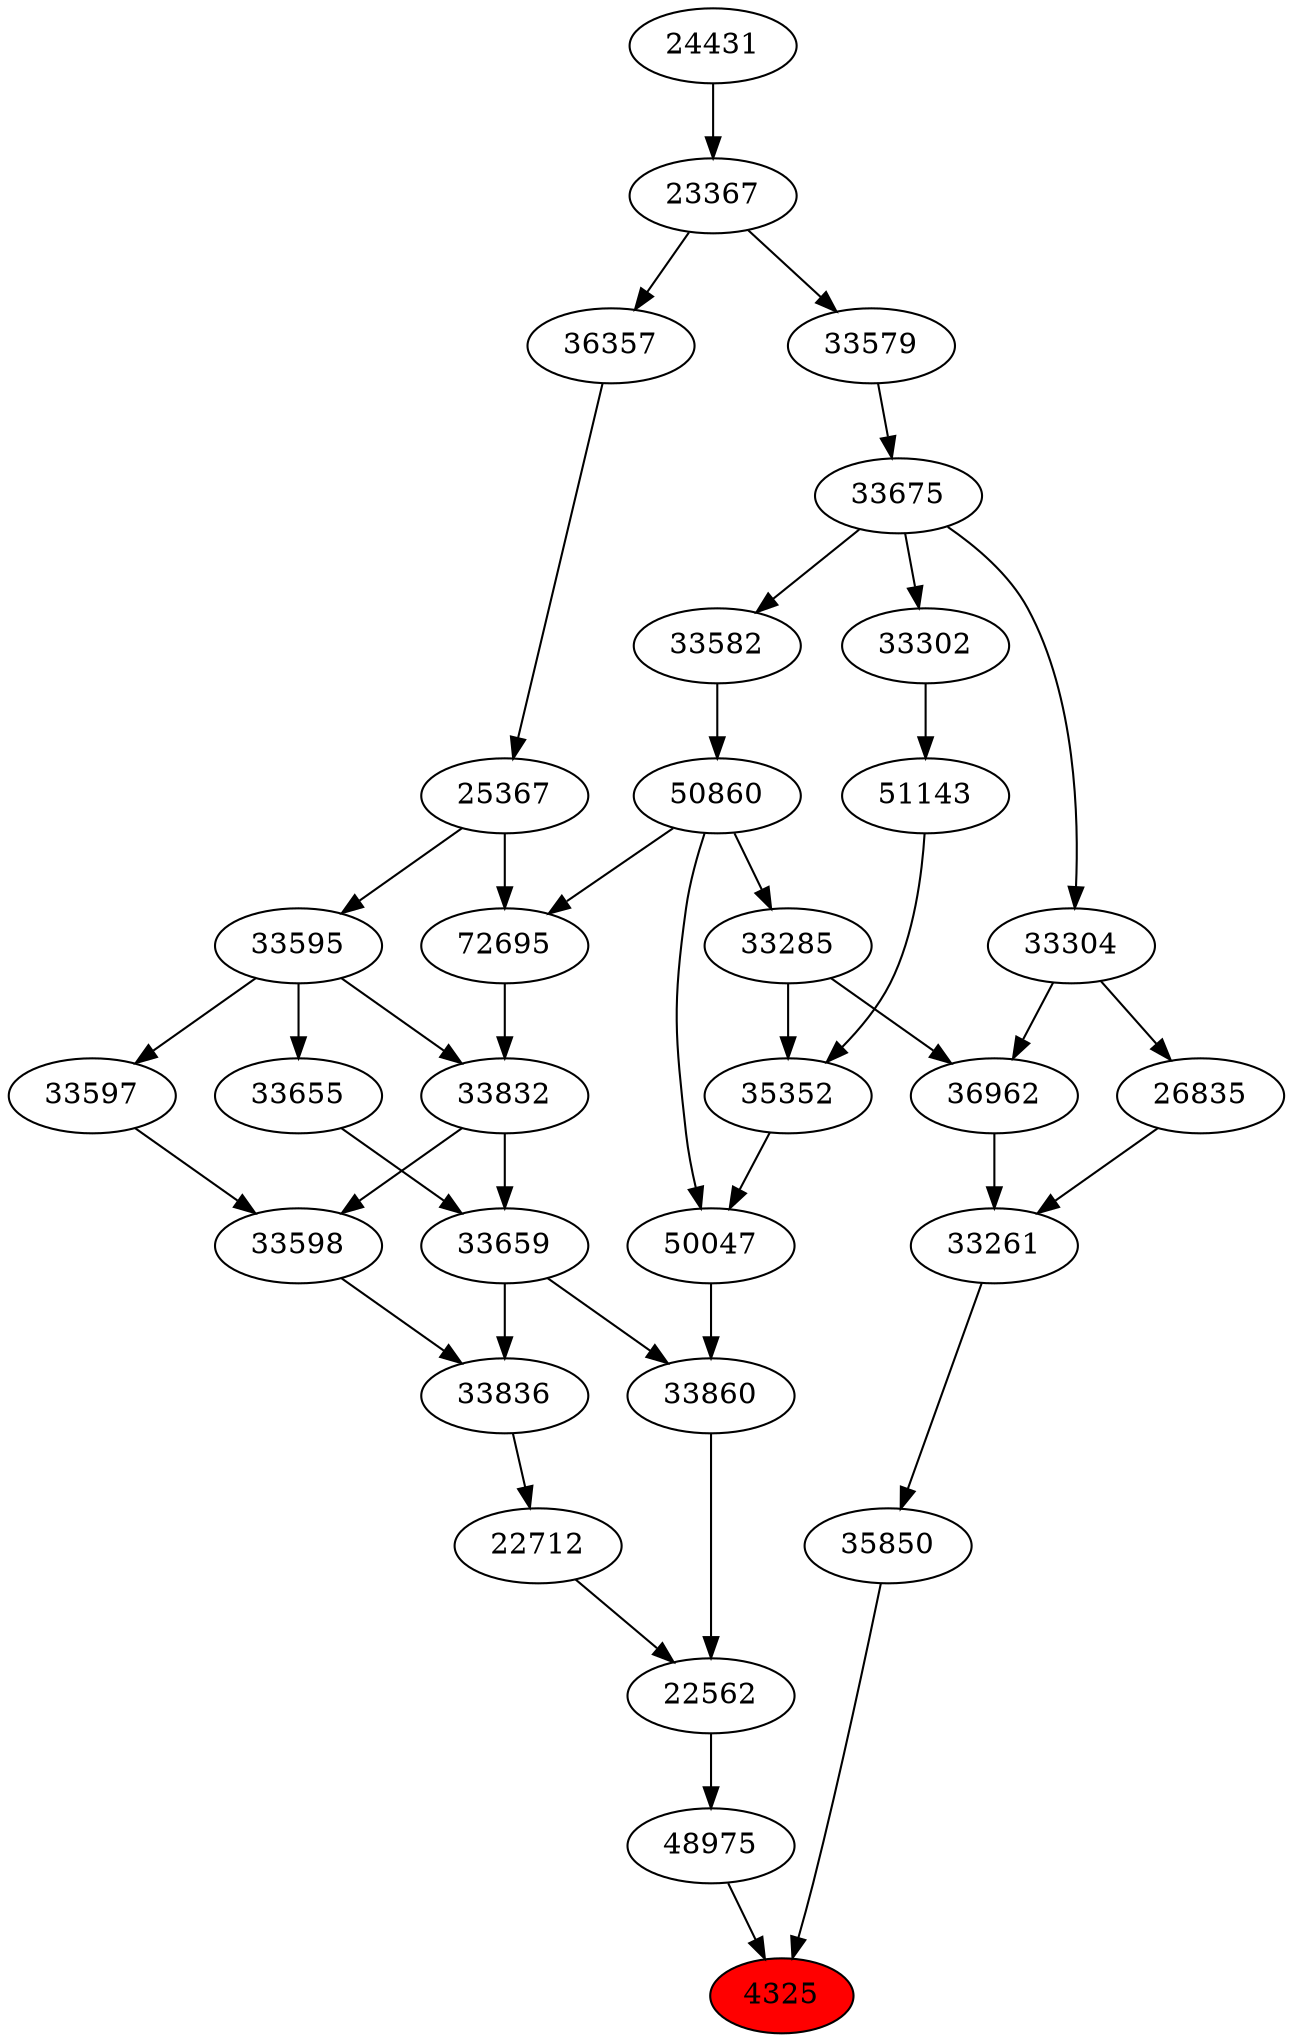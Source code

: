 strict digraph{ 
4325 [label="4325" fillcolor=red style=filled]
35850 -> 4325
48975 -> 4325
35850 [label="35850"]
33261 -> 35850
48975 [label="48975"]
22562 -> 48975
33261 [label="33261"]
36962 -> 33261
26835 -> 33261
22562 [label="22562"]
33860 -> 22562
22712 -> 22562
36962 [label="36962"]
33285 -> 36962
33304 -> 36962
26835 [label="26835"]
33304 -> 26835
33860 [label="33860"]
33659 -> 33860
50047 -> 33860
22712 [label="22712"]
33836 -> 22712
33285 [label="33285"]
50860 -> 33285
33304 [label="33304"]
33675 -> 33304
33659 [label="33659"]
33655 -> 33659
33832 -> 33659
50047 [label="50047"]
35352 -> 50047
50860 -> 50047
33836 [label="33836"]
33659 -> 33836
33598 -> 33836
50860 [label="50860"]
33582 -> 50860
33675 [label="33675"]
33579 -> 33675
33655 [label="33655"]
33595 -> 33655
33832 [label="33832"]
72695 -> 33832
33595 -> 33832
35352 [label="35352"]
33285 -> 35352
51143 -> 35352
33598 [label="33598"]
33597 -> 33598
33832 -> 33598
33582 [label="33582"]
33675 -> 33582
33579 [label="33579"]
23367 -> 33579
33595 [label="33595"]
25367 -> 33595
72695 [label="72695"]
50860 -> 72695
25367 -> 72695
51143 [label="51143"]
33302 -> 51143
33597 [label="33597"]
33595 -> 33597
23367 [label="23367"]
24431 -> 23367
25367 [label="25367"]
36357 -> 25367
33302 [label="33302"]
33675 -> 33302
24431 [label="24431"]
36357 [label="36357"]
23367 -> 36357
}